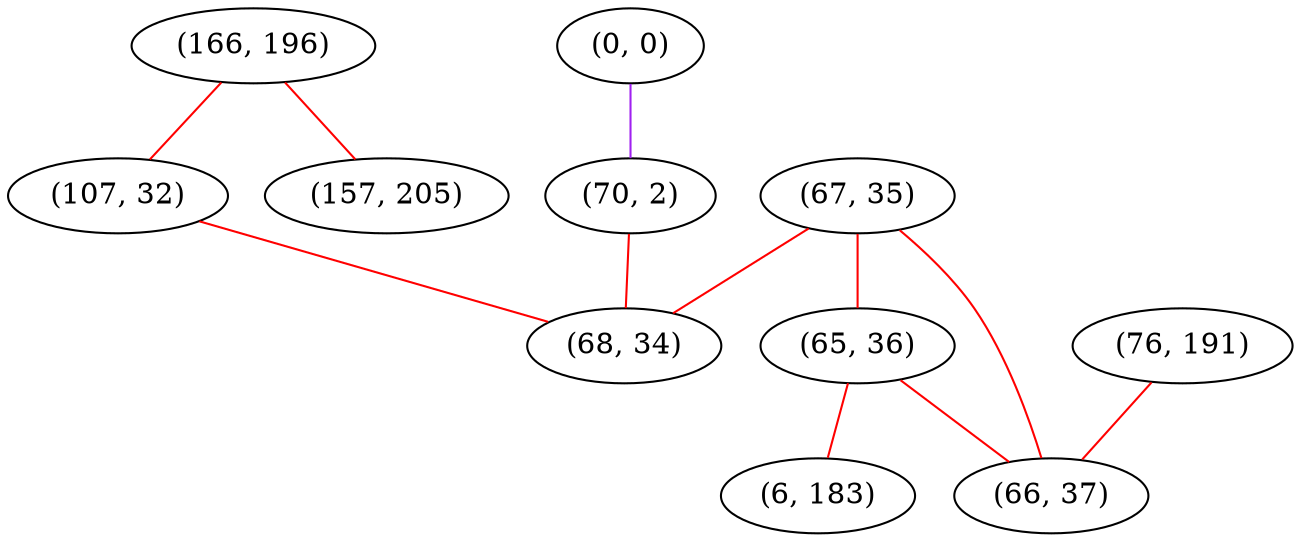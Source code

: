 graph "" {
"(166, 196)";
"(0, 0)";
"(67, 35)";
"(65, 36)";
"(107, 32)";
"(76, 191)";
"(70, 2)";
"(6, 183)";
"(157, 205)";
"(68, 34)";
"(66, 37)";
"(166, 196)" -- "(107, 32)"  [color=red, key=0, weight=1];
"(166, 196)" -- "(157, 205)"  [color=red, key=0, weight=1];
"(0, 0)" -- "(70, 2)"  [color=purple, key=0, weight=4];
"(67, 35)" -- "(68, 34)"  [color=red, key=0, weight=1];
"(67, 35)" -- "(66, 37)"  [color=red, key=0, weight=1];
"(67, 35)" -- "(65, 36)"  [color=red, key=0, weight=1];
"(65, 36)" -- "(66, 37)"  [color=red, key=0, weight=1];
"(65, 36)" -- "(6, 183)"  [color=red, key=0, weight=1];
"(107, 32)" -- "(68, 34)"  [color=red, key=0, weight=1];
"(76, 191)" -- "(66, 37)"  [color=red, key=0, weight=1];
"(70, 2)" -- "(68, 34)"  [color=red, key=0, weight=1];
}
